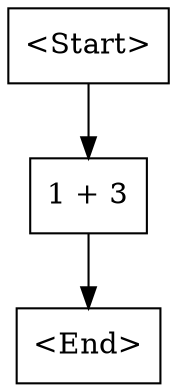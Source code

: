 digraph G {
    N0 [label = "<Start>", shape = box]
    N1 [label = "1 + 3", shape = box]
    N2 [label = "<End>", shape = box]
    N0 -> N1 [label = ""]
    N1 -> N2 [label = ""]
}
